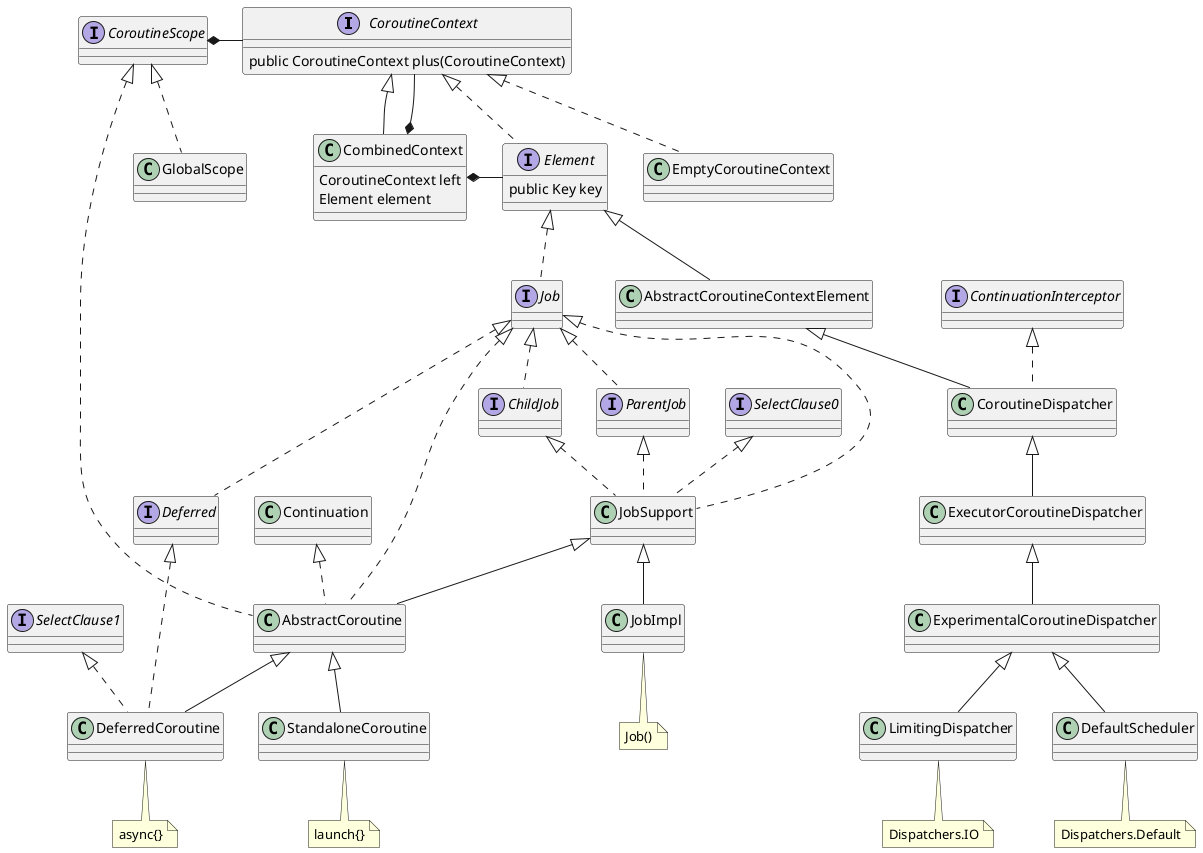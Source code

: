 @startuml

interface CoroutineContext{
    public CoroutineContext plus(CoroutineContext)
}

interface Element {
    public Key key
}
CoroutineContext <|.. Element

class AbstractCoroutineContextElement extends Element

interface ContinuationInterceptor

class CoroutineDispatcher extends AbstractCoroutineContextElement{
}

ContinuationInterceptor <|.. CoroutineDispatcher

class ExecutorCoroutineDispatcher extends CoroutineDispatcher{
}

class ExperimentalCoroutineDispatcher extends ExecutorCoroutineDispatcher{

}
class DefaultScheduler extends ExperimentalCoroutineDispatcher{
}

class LimitingDispatcher extends ExperimentalCoroutineDispatcher{
}

Element <|.. Job


interface Job{
}
interface ChildJob{
}
interface ParentJob{
}
interface SelectClause0{
}
class JobSupport{
}
Job <|.. JobSupport
Job <|.. ChildJob
Job <|.. ParentJob
ChildJob <|.. JobSupport
ParentJob <|.. JobSupport
SelectClause0 <|.. JobSupport
class JobImpl extends JobSupport{
}

interface CoroutineScope

class GlobalScope {
}
CoroutineScope <|.. GlobalScope

CoroutineScope *- CoroutineContext

class CombinedContext extends CoroutineContext{
    CoroutineContext left
    Element element
}

CombinedContext *-- CoroutineContext
CombinedContext *- Element

class AbstractCoroutine extends JobSupport{
}
class StandaloneCoroutine extends AbstractCoroutine{
}
interface Deferred
interface SelectClause1

Job <|.. AbstractCoroutine
Continuation  <|.. AbstractCoroutine
CoroutineScope  <|.. AbstractCoroutine
CoroutineContext <|.. EmptyCoroutineContext
Job <|.. Deferred

class DeferredCoroutine extends AbstractCoroutine{
}

Deferred <|.. DeferredCoroutine
SelectClause1 <|.. DeferredCoroutine

note bottom of JobImpl : Job()
note bottom of DeferredCoroutine : async{}
note bottom of StandaloneCoroutine : launch{}
note bottom of DefaultScheduler : Dispatchers.Default
note bottom of LimitingDispatcher : Dispatchers.IO

@enduml
